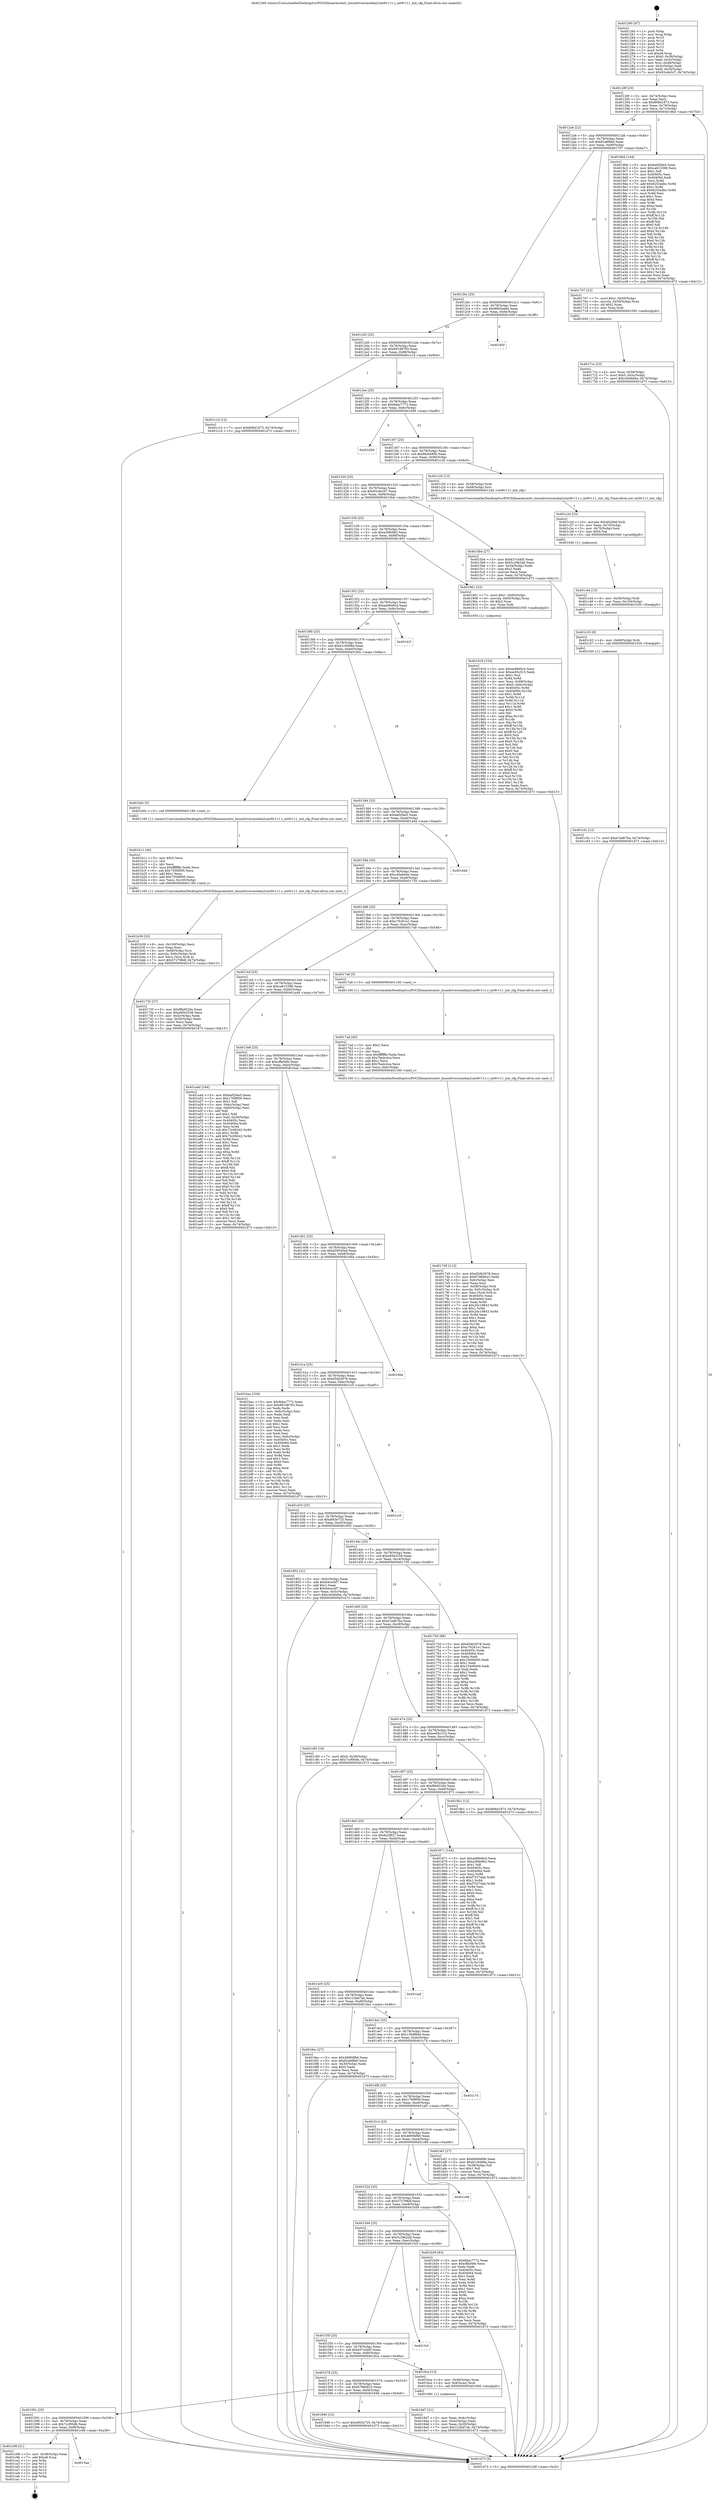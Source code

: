 digraph "0x401260" {
  label = "0x401260 (/mnt/c/Users/mathe/Desktop/tcc/POCII/binaries/extr_linuxdriversmediai2cmt9v111.c_mt9v111_init_cfg_Final-ollvm.out::main(0))"
  labelloc = "t"
  node[shape=record]

  Entry [label="",width=0.3,height=0.3,shape=circle,fillcolor=black,style=filled]
  "0x40128f" [label="{
     0x40128f [23]\l
     | [instrs]\l
     &nbsp;&nbsp;0x40128f \<+3\>: mov -0x74(%rbp),%eax\l
     &nbsp;&nbsp;0x401292 \<+2\>: mov %eax,%ecx\l
     &nbsp;&nbsp;0x401294 \<+6\>: sub $0x808d1873,%ecx\l
     &nbsp;&nbsp;0x40129a \<+3\>: mov %eax,-0x78(%rbp)\l
     &nbsp;&nbsp;0x40129d \<+3\>: mov %ecx,-0x7c(%rbp)\l
     &nbsp;&nbsp;0x4012a0 \<+6\>: je 00000000004019bd \<main+0x75d\>\l
  }"]
  "0x4019bd" [label="{
     0x4019bd [144]\l
     | [instrs]\l
     &nbsp;&nbsp;0x4019bd \<+5\>: mov $0xbef2f4e5,%eax\l
     &nbsp;&nbsp;0x4019c2 \<+5\>: mov $0xca615396,%ecx\l
     &nbsp;&nbsp;0x4019c7 \<+2\>: mov $0x1,%dl\l
     &nbsp;&nbsp;0x4019c9 \<+7\>: mov 0x40405c,%esi\l
     &nbsp;&nbsp;0x4019d0 \<+7\>: mov 0x404064,%edi\l
     &nbsp;&nbsp;0x4019d7 \<+3\>: mov %esi,%r8d\l
     &nbsp;&nbsp;0x4019da \<+7\>: add $0x6253adbc,%r8d\l
     &nbsp;&nbsp;0x4019e1 \<+4\>: sub $0x1,%r8d\l
     &nbsp;&nbsp;0x4019e5 \<+7\>: sub $0x6253adbc,%r8d\l
     &nbsp;&nbsp;0x4019ec \<+4\>: imul %r8d,%esi\l
     &nbsp;&nbsp;0x4019f0 \<+3\>: and $0x1,%esi\l
     &nbsp;&nbsp;0x4019f3 \<+3\>: cmp $0x0,%esi\l
     &nbsp;&nbsp;0x4019f6 \<+4\>: sete %r9b\l
     &nbsp;&nbsp;0x4019fa \<+3\>: cmp $0xa,%edi\l
     &nbsp;&nbsp;0x4019fd \<+4\>: setl %r10b\l
     &nbsp;&nbsp;0x401a01 \<+3\>: mov %r9b,%r11b\l
     &nbsp;&nbsp;0x401a04 \<+4\>: xor $0xff,%r11b\l
     &nbsp;&nbsp;0x401a08 \<+3\>: mov %r10b,%bl\l
     &nbsp;&nbsp;0x401a0b \<+3\>: xor $0xff,%bl\l
     &nbsp;&nbsp;0x401a0e \<+3\>: xor $0x0,%dl\l
     &nbsp;&nbsp;0x401a11 \<+3\>: mov %r11b,%r14b\l
     &nbsp;&nbsp;0x401a14 \<+4\>: and $0x0,%r14b\l
     &nbsp;&nbsp;0x401a18 \<+3\>: and %dl,%r9b\l
     &nbsp;&nbsp;0x401a1b \<+3\>: mov %bl,%r15b\l
     &nbsp;&nbsp;0x401a1e \<+4\>: and $0x0,%r15b\l
     &nbsp;&nbsp;0x401a22 \<+3\>: and %dl,%r10b\l
     &nbsp;&nbsp;0x401a25 \<+3\>: or %r9b,%r14b\l
     &nbsp;&nbsp;0x401a28 \<+3\>: or %r10b,%r15b\l
     &nbsp;&nbsp;0x401a2b \<+3\>: xor %r15b,%r14b\l
     &nbsp;&nbsp;0x401a2e \<+3\>: or %bl,%r11b\l
     &nbsp;&nbsp;0x401a31 \<+4\>: xor $0xff,%r11b\l
     &nbsp;&nbsp;0x401a35 \<+3\>: or $0x0,%dl\l
     &nbsp;&nbsp;0x401a38 \<+3\>: and %dl,%r11b\l
     &nbsp;&nbsp;0x401a3b \<+3\>: or %r11b,%r14b\l
     &nbsp;&nbsp;0x401a3e \<+4\>: test $0x1,%r14b\l
     &nbsp;&nbsp;0x401a42 \<+3\>: cmovne %ecx,%eax\l
     &nbsp;&nbsp;0x401a45 \<+3\>: mov %eax,-0x74(%rbp)\l
     &nbsp;&nbsp;0x401a48 \<+5\>: jmp 0000000000401d73 \<main+0xb13\>\l
  }"]
  "0x4012a6" [label="{
     0x4012a6 [22]\l
     | [instrs]\l
     &nbsp;&nbsp;0x4012a6 \<+5\>: jmp 00000000004012ab \<main+0x4b\>\l
     &nbsp;&nbsp;0x4012ab \<+3\>: mov -0x78(%rbp),%eax\l
     &nbsp;&nbsp;0x4012ae \<+5\>: sub $0x82a88fa0,%eax\l
     &nbsp;&nbsp;0x4012b3 \<+3\>: mov %eax,-0x80(%rbp)\l
     &nbsp;&nbsp;0x4012b6 \<+6\>: je 0000000000401707 \<main+0x4a7\>\l
  }"]
  Exit [label="",width=0.3,height=0.3,shape=circle,fillcolor=black,style=filled,peripheries=2]
  "0x401707" [label="{
     0x401707 [23]\l
     | [instrs]\l
     &nbsp;&nbsp;0x401707 \<+7\>: movl $0x1,-0x50(%rbp)\l
     &nbsp;&nbsp;0x40170e \<+4\>: movslq -0x50(%rbp),%rax\l
     &nbsp;&nbsp;0x401712 \<+4\>: shl $0x2,%rax\l
     &nbsp;&nbsp;0x401716 \<+3\>: mov %rax,%rdi\l
     &nbsp;&nbsp;0x401719 \<+5\>: call 0000000000401050 \<malloc@plt\>\l
     | [calls]\l
     &nbsp;&nbsp;0x401050 \{1\} (unknown)\l
  }"]
  "0x4012bc" [label="{
     0x4012bc [25]\l
     | [instrs]\l
     &nbsp;&nbsp;0x4012bc \<+5\>: jmp 00000000004012c1 \<main+0x61\>\l
     &nbsp;&nbsp;0x4012c1 \<+3\>: mov -0x78(%rbp),%eax\l
     &nbsp;&nbsp;0x4012c4 \<+5\>: sub $0x86b5ea8a,%eax\l
     &nbsp;&nbsp;0x4012c9 \<+6\>: mov %eax,-0x84(%rbp)\l
     &nbsp;&nbsp;0x4012cf \<+6\>: je 000000000040165f \<main+0x3ff\>\l
  }"]
  "0x4015aa" [label="{
     0x4015aa\l
  }", style=dashed]
  "0x40165f" [label="{
     0x40165f\l
  }", style=dashed]
  "0x4012d5" [label="{
     0x4012d5 [25]\l
     | [instrs]\l
     &nbsp;&nbsp;0x4012d5 \<+5\>: jmp 00000000004012da \<main+0x7a\>\l
     &nbsp;&nbsp;0x4012da \<+3\>: mov -0x78(%rbp),%eax\l
     &nbsp;&nbsp;0x4012dd \<+5\>: sub $0x891d8783,%eax\l
     &nbsp;&nbsp;0x4012e2 \<+6\>: mov %eax,-0x88(%rbp)\l
     &nbsp;&nbsp;0x4012e8 \<+6\>: je 0000000000401c14 \<main+0x9b4\>\l
  }"]
  "0x401c98" [label="{
     0x401c98 [21]\l
     | [instrs]\l
     &nbsp;&nbsp;0x401c98 \<+3\>: mov -0x38(%rbp),%eax\l
     &nbsp;&nbsp;0x401c9b \<+7\>: add $0xe8,%rsp\l
     &nbsp;&nbsp;0x401ca2 \<+1\>: pop %rbx\l
     &nbsp;&nbsp;0x401ca3 \<+2\>: pop %r12\l
     &nbsp;&nbsp;0x401ca5 \<+2\>: pop %r13\l
     &nbsp;&nbsp;0x401ca7 \<+2\>: pop %r14\l
     &nbsp;&nbsp;0x401ca9 \<+2\>: pop %r15\l
     &nbsp;&nbsp;0x401cab \<+1\>: pop %rbp\l
     &nbsp;&nbsp;0x401cac \<+1\>: ret\l
  }"]
  "0x401c14" [label="{
     0x401c14 [12]\l
     | [instrs]\l
     &nbsp;&nbsp;0x401c14 \<+7\>: movl $0x808d1873,-0x74(%rbp)\l
     &nbsp;&nbsp;0x401c1b \<+5\>: jmp 0000000000401d73 \<main+0xb13\>\l
  }"]
  "0x4012ee" [label="{
     0x4012ee [25]\l
     | [instrs]\l
     &nbsp;&nbsp;0x4012ee \<+5\>: jmp 00000000004012f3 \<main+0x93\>\l
     &nbsp;&nbsp;0x4012f3 \<+3\>: mov -0x78(%rbp),%eax\l
     &nbsp;&nbsp;0x4012f6 \<+5\>: sub $0x8dac7772,%eax\l
     &nbsp;&nbsp;0x4012fb \<+6\>: mov %eax,-0x8c(%rbp)\l
     &nbsp;&nbsp;0x401301 \<+6\>: je 0000000000401d59 \<main+0xaf9\>\l
  }"]
  "0x401c5c" [label="{
     0x401c5c [12]\l
     | [instrs]\l
     &nbsp;&nbsp;0x401c5c \<+7\>: movl $0xe7ad67ba,-0x74(%rbp)\l
     &nbsp;&nbsp;0x401c63 \<+5\>: jmp 0000000000401d73 \<main+0xb13\>\l
  }"]
  "0x401d59" [label="{
     0x401d59\l
  }", style=dashed]
  "0x401307" [label="{
     0x401307 [25]\l
     | [instrs]\l
     &nbsp;&nbsp;0x401307 \<+5\>: jmp 000000000040130c \<main+0xac\>\l
     &nbsp;&nbsp;0x40130c \<+3\>: mov -0x78(%rbp),%eax\l
     &nbsp;&nbsp;0x40130f \<+5\>: sub $0x8fa9489b,%eax\l
     &nbsp;&nbsp;0x401314 \<+6\>: mov %eax,-0x90(%rbp)\l
     &nbsp;&nbsp;0x40131a \<+6\>: je 0000000000401c20 \<main+0x9c0\>\l
  }"]
  "0x401c53" [label="{
     0x401c53 [9]\l
     | [instrs]\l
     &nbsp;&nbsp;0x401c53 \<+4\>: mov -0x68(%rbp),%rdi\l
     &nbsp;&nbsp;0x401c57 \<+5\>: call 0000000000401030 \<free@plt\>\l
     | [calls]\l
     &nbsp;&nbsp;0x401030 \{1\} (unknown)\l
  }"]
  "0x401c20" [label="{
     0x401c20 [13]\l
     | [instrs]\l
     &nbsp;&nbsp;0x401c20 \<+4\>: mov -0x58(%rbp),%rdi\l
     &nbsp;&nbsp;0x401c24 \<+4\>: mov -0x68(%rbp),%rsi\l
     &nbsp;&nbsp;0x401c28 \<+5\>: call 0000000000401240 \<mt9v111_init_cfg\>\l
     | [calls]\l
     &nbsp;&nbsp;0x401240 \{1\} (/mnt/c/Users/mathe/Desktop/tcc/POCII/binaries/extr_linuxdriversmediai2cmt9v111.c_mt9v111_init_cfg_Final-ollvm.out::mt9v111_init_cfg)\l
  }"]
  "0x401320" [label="{
     0x401320 [25]\l
     | [instrs]\l
     &nbsp;&nbsp;0x401320 \<+5\>: jmp 0000000000401325 \<main+0xc5\>\l
     &nbsp;&nbsp;0x401325 \<+3\>: mov -0x78(%rbp),%eax\l
     &nbsp;&nbsp;0x401328 \<+5\>: sub $0x93cde2d7,%eax\l
     &nbsp;&nbsp;0x40132d \<+6\>: mov %eax,-0x94(%rbp)\l
     &nbsp;&nbsp;0x401333 \<+6\>: je 00000000004015b4 \<main+0x354\>\l
  }"]
  "0x401c44" [label="{
     0x401c44 [15]\l
     | [instrs]\l
     &nbsp;&nbsp;0x401c44 \<+4\>: mov -0x58(%rbp),%rdi\l
     &nbsp;&nbsp;0x401c48 \<+6\>: mov %eax,-0x104(%rbp)\l
     &nbsp;&nbsp;0x401c4e \<+5\>: call 0000000000401030 \<free@plt\>\l
     | [calls]\l
     &nbsp;&nbsp;0x401030 \{1\} (unknown)\l
  }"]
  "0x4015b4" [label="{
     0x4015b4 [27]\l
     | [instrs]\l
     &nbsp;&nbsp;0x4015b4 \<+5\>: mov $0x637cd4f5,%eax\l
     &nbsp;&nbsp;0x4015b9 \<+5\>: mov $0x5c29b2dd,%ecx\l
     &nbsp;&nbsp;0x4015be \<+3\>: mov -0x34(%rbp),%edx\l
     &nbsp;&nbsp;0x4015c1 \<+3\>: cmp $0x2,%edx\l
     &nbsp;&nbsp;0x4015c4 \<+3\>: cmovne %ecx,%eax\l
     &nbsp;&nbsp;0x4015c7 \<+3\>: mov %eax,-0x74(%rbp)\l
     &nbsp;&nbsp;0x4015ca \<+5\>: jmp 0000000000401d73 \<main+0xb13\>\l
  }"]
  "0x401339" [label="{
     0x401339 [25]\l
     | [instrs]\l
     &nbsp;&nbsp;0x401339 \<+5\>: jmp 000000000040133e \<main+0xde\>\l
     &nbsp;&nbsp;0x40133e \<+3\>: mov -0x78(%rbp),%eax\l
     &nbsp;&nbsp;0x401341 \<+5\>: sub $0xa38fe982,%eax\l
     &nbsp;&nbsp;0x401346 \<+6\>: mov %eax,-0x98(%rbp)\l
     &nbsp;&nbsp;0x40134c \<+6\>: je 0000000000401901 \<main+0x6a1\>\l
  }"]
  "0x401d73" [label="{
     0x401d73 [5]\l
     | [instrs]\l
     &nbsp;&nbsp;0x401d73 \<+5\>: jmp 000000000040128f \<main+0x2f\>\l
  }"]
  "0x401260" [label="{
     0x401260 [47]\l
     | [instrs]\l
     &nbsp;&nbsp;0x401260 \<+1\>: push %rbp\l
     &nbsp;&nbsp;0x401261 \<+3\>: mov %rsp,%rbp\l
     &nbsp;&nbsp;0x401264 \<+2\>: push %r15\l
     &nbsp;&nbsp;0x401266 \<+2\>: push %r14\l
     &nbsp;&nbsp;0x401268 \<+2\>: push %r13\l
     &nbsp;&nbsp;0x40126a \<+2\>: push %r12\l
     &nbsp;&nbsp;0x40126c \<+1\>: push %rbx\l
     &nbsp;&nbsp;0x40126d \<+7\>: sub $0xe8,%rsp\l
     &nbsp;&nbsp;0x401274 \<+7\>: movl $0x0,-0x38(%rbp)\l
     &nbsp;&nbsp;0x40127b \<+3\>: mov %edi,-0x3c(%rbp)\l
     &nbsp;&nbsp;0x40127e \<+4\>: mov %rsi,-0x48(%rbp)\l
     &nbsp;&nbsp;0x401282 \<+3\>: mov -0x3c(%rbp),%edi\l
     &nbsp;&nbsp;0x401285 \<+3\>: mov %edi,-0x34(%rbp)\l
     &nbsp;&nbsp;0x401288 \<+7\>: movl $0x93cde2d7,-0x74(%rbp)\l
  }"]
  "0x401c2d" [label="{
     0x401c2d [23]\l
     | [instrs]\l
     &nbsp;&nbsp;0x401c2d \<+10\>: movabs $0x4020b6,%rdi\l
     &nbsp;&nbsp;0x401c37 \<+3\>: mov %eax,-0x70(%rbp)\l
     &nbsp;&nbsp;0x401c3a \<+3\>: mov -0x70(%rbp),%esi\l
     &nbsp;&nbsp;0x401c3d \<+2\>: mov $0x0,%al\l
     &nbsp;&nbsp;0x401c3f \<+5\>: call 0000000000401040 \<printf@plt\>\l
     | [calls]\l
     &nbsp;&nbsp;0x401040 \{1\} (unknown)\l
  }"]
  "0x401901" [label="{
     0x401901 [23]\l
     | [instrs]\l
     &nbsp;&nbsp;0x401901 \<+7\>: movl $0x1,-0x60(%rbp)\l
     &nbsp;&nbsp;0x401908 \<+4\>: movslq -0x60(%rbp),%rax\l
     &nbsp;&nbsp;0x40190c \<+4\>: shl $0x2,%rax\l
     &nbsp;&nbsp;0x401910 \<+3\>: mov %rax,%rdi\l
     &nbsp;&nbsp;0x401913 \<+5\>: call 0000000000401050 \<malloc@plt\>\l
     | [calls]\l
     &nbsp;&nbsp;0x401050 \{1\} (unknown)\l
  }"]
  "0x401352" [label="{
     0x401352 [25]\l
     | [instrs]\l
     &nbsp;&nbsp;0x401352 \<+5\>: jmp 0000000000401357 \<main+0xf7\>\l
     &nbsp;&nbsp;0x401357 \<+3\>: mov -0x78(%rbp),%eax\l
     &nbsp;&nbsp;0x40135a \<+5\>: sub $0xae9848c4,%eax\l
     &nbsp;&nbsp;0x40135f \<+6\>: mov %eax,-0x9c(%rbp)\l
     &nbsp;&nbsp;0x401365 \<+6\>: je 0000000000401d1f \<main+0xabf\>\l
  }"]
  "0x401b39" [label="{
     0x401b39 [32]\l
     | [instrs]\l
     &nbsp;&nbsp;0x401b39 \<+6\>: mov -0x100(%rbp),%ecx\l
     &nbsp;&nbsp;0x401b3f \<+3\>: imul %eax,%ecx\l
     &nbsp;&nbsp;0x401b42 \<+4\>: mov -0x68(%rbp),%rsi\l
     &nbsp;&nbsp;0x401b46 \<+4\>: movslq -0x6c(%rbp),%rdi\l
     &nbsp;&nbsp;0x401b4a \<+3\>: mov %ecx,(%rsi,%rdi,4)\l
     &nbsp;&nbsp;0x401b4d \<+7\>: movl $0x572798df,-0x74(%rbp)\l
     &nbsp;&nbsp;0x401b54 \<+5\>: jmp 0000000000401d73 \<main+0xb13\>\l
  }"]
  "0x401d1f" [label="{
     0x401d1f\l
  }", style=dashed]
  "0x40136b" [label="{
     0x40136b [25]\l
     | [instrs]\l
     &nbsp;&nbsp;0x40136b \<+5\>: jmp 0000000000401370 \<main+0x110\>\l
     &nbsp;&nbsp;0x401370 \<+3\>: mov -0x78(%rbp),%eax\l
     &nbsp;&nbsp;0x401373 \<+5\>: sub $0xb1c9498a,%eax\l
     &nbsp;&nbsp;0x401378 \<+6\>: mov %eax,-0xa0(%rbp)\l
     &nbsp;&nbsp;0x40137e \<+6\>: je 0000000000401b0c \<main+0x8ac\>\l
  }"]
  "0x401b11" [label="{
     0x401b11 [40]\l
     | [instrs]\l
     &nbsp;&nbsp;0x401b11 \<+5\>: mov $0x2,%ecx\l
     &nbsp;&nbsp;0x401b16 \<+1\>: cltd\l
     &nbsp;&nbsp;0x401b17 \<+2\>: idiv %ecx\l
     &nbsp;&nbsp;0x401b19 \<+6\>: imul $0xfffffffe,%edx,%ecx\l
     &nbsp;&nbsp;0x401b1f \<+6\>: sub $0x7350f095,%ecx\l
     &nbsp;&nbsp;0x401b25 \<+3\>: add $0x1,%ecx\l
     &nbsp;&nbsp;0x401b28 \<+6\>: add $0x7350f095,%ecx\l
     &nbsp;&nbsp;0x401b2e \<+6\>: mov %ecx,-0x100(%rbp)\l
     &nbsp;&nbsp;0x401b34 \<+5\>: call 0000000000401160 \<next_i\>\l
     | [calls]\l
     &nbsp;&nbsp;0x401160 \{1\} (/mnt/c/Users/mathe/Desktop/tcc/POCII/binaries/extr_linuxdriversmediai2cmt9v111.c_mt9v111_init_cfg_Final-ollvm.out::next_i)\l
  }"]
  "0x401b0c" [label="{
     0x401b0c [5]\l
     | [instrs]\l
     &nbsp;&nbsp;0x401b0c \<+5\>: call 0000000000401160 \<next_i\>\l
     | [calls]\l
     &nbsp;&nbsp;0x401160 \{1\} (/mnt/c/Users/mathe/Desktop/tcc/POCII/binaries/extr_linuxdriversmediai2cmt9v111.c_mt9v111_init_cfg_Final-ollvm.out::next_i)\l
  }"]
  "0x401384" [label="{
     0x401384 [25]\l
     | [instrs]\l
     &nbsp;&nbsp;0x401384 \<+5\>: jmp 0000000000401389 \<main+0x129\>\l
     &nbsp;&nbsp;0x401389 \<+3\>: mov -0x78(%rbp),%eax\l
     &nbsp;&nbsp;0x40138c \<+5\>: sub $0xbef2f4e5,%eax\l
     &nbsp;&nbsp;0x401391 \<+6\>: mov %eax,-0xa4(%rbp)\l
     &nbsp;&nbsp;0x401397 \<+6\>: je 0000000000401d4d \<main+0xaed\>\l
  }"]
  "0x401918" [label="{
     0x401918 [153]\l
     | [instrs]\l
     &nbsp;&nbsp;0x401918 \<+5\>: mov $0xae9848c4,%ecx\l
     &nbsp;&nbsp;0x40191d \<+5\>: mov $0xee05c315,%edx\l
     &nbsp;&nbsp;0x401922 \<+3\>: mov $0x1,%sil\l
     &nbsp;&nbsp;0x401925 \<+3\>: xor %r8d,%r8d\l
     &nbsp;&nbsp;0x401928 \<+4\>: mov %rax,-0x68(%rbp)\l
     &nbsp;&nbsp;0x40192c \<+7\>: movl $0x0,-0x6c(%rbp)\l
     &nbsp;&nbsp;0x401933 \<+8\>: mov 0x40405c,%r9d\l
     &nbsp;&nbsp;0x40193b \<+8\>: mov 0x404064,%r10d\l
     &nbsp;&nbsp;0x401943 \<+4\>: sub $0x1,%r8d\l
     &nbsp;&nbsp;0x401947 \<+3\>: mov %r9d,%r11d\l
     &nbsp;&nbsp;0x40194a \<+3\>: add %r8d,%r11d\l
     &nbsp;&nbsp;0x40194d \<+4\>: imul %r11d,%r9d\l
     &nbsp;&nbsp;0x401951 \<+4\>: and $0x1,%r9d\l
     &nbsp;&nbsp;0x401955 \<+4\>: cmp $0x0,%r9d\l
     &nbsp;&nbsp;0x401959 \<+3\>: sete %bl\l
     &nbsp;&nbsp;0x40195c \<+4\>: cmp $0xa,%r10d\l
     &nbsp;&nbsp;0x401960 \<+4\>: setl %r14b\l
     &nbsp;&nbsp;0x401964 \<+3\>: mov %bl,%r15b\l
     &nbsp;&nbsp;0x401967 \<+4\>: xor $0xff,%r15b\l
     &nbsp;&nbsp;0x40196b \<+3\>: mov %r14b,%r12b\l
     &nbsp;&nbsp;0x40196e \<+4\>: xor $0xff,%r12b\l
     &nbsp;&nbsp;0x401972 \<+4\>: xor $0x0,%sil\l
     &nbsp;&nbsp;0x401976 \<+3\>: mov %r15b,%r13b\l
     &nbsp;&nbsp;0x401979 \<+4\>: and $0x0,%r13b\l
     &nbsp;&nbsp;0x40197d \<+3\>: and %sil,%bl\l
     &nbsp;&nbsp;0x401980 \<+3\>: mov %r12b,%al\l
     &nbsp;&nbsp;0x401983 \<+2\>: and $0x0,%al\l
     &nbsp;&nbsp;0x401985 \<+3\>: and %sil,%r14b\l
     &nbsp;&nbsp;0x401988 \<+3\>: or %bl,%r13b\l
     &nbsp;&nbsp;0x40198b \<+3\>: or %r14b,%al\l
     &nbsp;&nbsp;0x40198e \<+3\>: xor %al,%r13b\l
     &nbsp;&nbsp;0x401991 \<+3\>: or %r12b,%r15b\l
     &nbsp;&nbsp;0x401994 \<+4\>: xor $0xff,%r15b\l
     &nbsp;&nbsp;0x401998 \<+4\>: or $0x0,%sil\l
     &nbsp;&nbsp;0x40199c \<+3\>: and %sil,%r15b\l
     &nbsp;&nbsp;0x40199f \<+3\>: or %r15b,%r13b\l
     &nbsp;&nbsp;0x4019a2 \<+4\>: test $0x1,%r13b\l
     &nbsp;&nbsp;0x4019a6 \<+3\>: cmovne %edx,%ecx\l
     &nbsp;&nbsp;0x4019a9 \<+3\>: mov %ecx,-0x74(%rbp)\l
     &nbsp;&nbsp;0x4019ac \<+5\>: jmp 0000000000401d73 \<main+0xb13\>\l
  }"]
  "0x401d4d" [label="{
     0x401d4d\l
  }", style=dashed]
  "0x40139d" [label="{
     0x40139d [25]\l
     | [instrs]\l
     &nbsp;&nbsp;0x40139d \<+5\>: jmp 00000000004013a2 \<main+0x142\>\l
     &nbsp;&nbsp;0x4013a2 \<+3\>: mov -0x78(%rbp),%eax\l
     &nbsp;&nbsp;0x4013a5 \<+5\>: sub $0xc40e6d4e,%eax\l
     &nbsp;&nbsp;0x4013aa \<+6\>: mov %eax,-0xa8(%rbp)\l
     &nbsp;&nbsp;0x4013b0 \<+6\>: je 0000000000401735 \<main+0x4d5\>\l
  }"]
  "0x401591" [label="{
     0x401591 [25]\l
     | [instrs]\l
     &nbsp;&nbsp;0x401591 \<+5\>: jmp 0000000000401596 \<main+0x336\>\l
     &nbsp;&nbsp;0x401596 \<+3\>: mov -0x78(%rbp),%eax\l
     &nbsp;&nbsp;0x401599 \<+5\>: sub $0x7ccf00db,%eax\l
     &nbsp;&nbsp;0x40159e \<+6\>: mov %eax,-0xf8(%rbp)\l
     &nbsp;&nbsp;0x4015a4 \<+6\>: je 0000000000401c98 \<main+0xa38\>\l
  }"]
  "0x401735" [label="{
     0x401735 [27]\l
     | [instrs]\l
     &nbsp;&nbsp;0x401735 \<+5\>: mov $0xf8b6520e,%eax\l
     &nbsp;&nbsp;0x40173a \<+5\>: mov $0xe65e3256,%ecx\l
     &nbsp;&nbsp;0x40173f \<+3\>: mov -0x5c(%rbp),%edx\l
     &nbsp;&nbsp;0x401742 \<+3\>: cmp -0x50(%rbp),%edx\l
     &nbsp;&nbsp;0x401745 \<+3\>: cmovl %ecx,%eax\l
     &nbsp;&nbsp;0x401748 \<+3\>: mov %eax,-0x74(%rbp)\l
     &nbsp;&nbsp;0x40174b \<+5\>: jmp 0000000000401d73 \<main+0xb13\>\l
  }"]
  "0x4013b6" [label="{
     0x4013b6 [25]\l
     | [instrs]\l
     &nbsp;&nbsp;0x4013b6 \<+5\>: jmp 00000000004013bb \<main+0x15b\>\l
     &nbsp;&nbsp;0x4013bb \<+3\>: mov -0x78(%rbp),%eax\l
     &nbsp;&nbsp;0x4013be \<+5\>: sub $0xc76261e1,%eax\l
     &nbsp;&nbsp;0x4013c3 \<+6\>: mov %eax,-0xac(%rbp)\l
     &nbsp;&nbsp;0x4013c9 \<+6\>: je 00000000004017a8 \<main+0x548\>\l
  }"]
  "0x401846" [label="{
     0x401846 [12]\l
     | [instrs]\l
     &nbsp;&nbsp;0x401846 \<+7\>: movl $0xdf43e725,-0x74(%rbp)\l
     &nbsp;&nbsp;0x40184d \<+5\>: jmp 0000000000401d73 \<main+0xb13\>\l
  }"]
  "0x4017a8" [label="{
     0x4017a8 [5]\l
     | [instrs]\l
     &nbsp;&nbsp;0x4017a8 \<+5\>: call 0000000000401160 \<next_i\>\l
     | [calls]\l
     &nbsp;&nbsp;0x401160 \{1\} (/mnt/c/Users/mathe/Desktop/tcc/POCII/binaries/extr_linuxdriversmediai2cmt9v111.c_mt9v111_init_cfg_Final-ollvm.out::next_i)\l
  }"]
  "0x4013cf" [label="{
     0x4013cf [25]\l
     | [instrs]\l
     &nbsp;&nbsp;0x4013cf \<+5\>: jmp 00000000004013d4 \<main+0x174\>\l
     &nbsp;&nbsp;0x4013d4 \<+3\>: mov -0x78(%rbp),%eax\l
     &nbsp;&nbsp;0x4013d7 \<+5\>: sub $0xca615396,%eax\l
     &nbsp;&nbsp;0x4013dc \<+6\>: mov %eax,-0xb0(%rbp)\l
     &nbsp;&nbsp;0x4013e2 \<+6\>: je 0000000000401a4d \<main+0x7ed\>\l
  }"]
  "0x4017d5" [label="{
     0x4017d5 [113]\l
     | [instrs]\l
     &nbsp;&nbsp;0x4017d5 \<+5\>: mov $0xd54b3078,%ecx\l
     &nbsp;&nbsp;0x4017da \<+5\>: mov $0x6796b623,%edx\l
     &nbsp;&nbsp;0x4017df \<+6\>: mov -0xfc(%rbp),%esi\l
     &nbsp;&nbsp;0x4017e5 \<+3\>: imul %eax,%esi\l
     &nbsp;&nbsp;0x4017e8 \<+4\>: mov -0x58(%rbp),%rdi\l
     &nbsp;&nbsp;0x4017ec \<+4\>: movslq -0x5c(%rbp),%r8\l
     &nbsp;&nbsp;0x4017f0 \<+4\>: mov %esi,(%rdi,%r8,4)\l
     &nbsp;&nbsp;0x4017f4 \<+7\>: mov 0x40405c,%eax\l
     &nbsp;&nbsp;0x4017fb \<+7\>: mov 0x404064,%esi\l
     &nbsp;&nbsp;0x401802 \<+3\>: mov %eax,%r9d\l
     &nbsp;&nbsp;0x401805 \<+7\>: sub $0x20c19843,%r9d\l
     &nbsp;&nbsp;0x40180c \<+4\>: sub $0x1,%r9d\l
     &nbsp;&nbsp;0x401810 \<+7\>: add $0x20c19843,%r9d\l
     &nbsp;&nbsp;0x401817 \<+4\>: imul %r9d,%eax\l
     &nbsp;&nbsp;0x40181b \<+3\>: and $0x1,%eax\l
     &nbsp;&nbsp;0x40181e \<+3\>: cmp $0x0,%eax\l
     &nbsp;&nbsp;0x401821 \<+4\>: sete %r10b\l
     &nbsp;&nbsp;0x401825 \<+3\>: cmp $0xa,%esi\l
     &nbsp;&nbsp;0x401828 \<+4\>: setl %r11b\l
     &nbsp;&nbsp;0x40182c \<+3\>: mov %r10b,%bl\l
     &nbsp;&nbsp;0x40182f \<+3\>: and %r11b,%bl\l
     &nbsp;&nbsp;0x401832 \<+3\>: xor %r11b,%r10b\l
     &nbsp;&nbsp;0x401835 \<+3\>: or %r10b,%bl\l
     &nbsp;&nbsp;0x401838 \<+3\>: test $0x1,%bl\l
     &nbsp;&nbsp;0x40183b \<+3\>: cmovne %edx,%ecx\l
     &nbsp;&nbsp;0x40183e \<+3\>: mov %ecx,-0x74(%rbp)\l
     &nbsp;&nbsp;0x401841 \<+5\>: jmp 0000000000401d73 \<main+0xb13\>\l
  }"]
  "0x401a4d" [label="{
     0x401a4d [164]\l
     | [instrs]\l
     &nbsp;&nbsp;0x401a4d \<+5\>: mov $0xbef2f4e5,%eax\l
     &nbsp;&nbsp;0x401a52 \<+5\>: mov $0x176f9f56,%ecx\l
     &nbsp;&nbsp;0x401a57 \<+2\>: mov $0x1,%dl\l
     &nbsp;&nbsp;0x401a59 \<+3\>: mov -0x6c(%rbp),%esi\l
     &nbsp;&nbsp;0x401a5c \<+3\>: cmp -0x60(%rbp),%esi\l
     &nbsp;&nbsp;0x401a5f \<+4\>: setl %dil\l
     &nbsp;&nbsp;0x401a63 \<+4\>: and $0x1,%dil\l
     &nbsp;&nbsp;0x401a67 \<+4\>: mov %dil,-0x29(%rbp)\l
     &nbsp;&nbsp;0x401a6b \<+7\>: mov 0x40405c,%esi\l
     &nbsp;&nbsp;0x401a72 \<+8\>: mov 0x404064,%r8d\l
     &nbsp;&nbsp;0x401a7a \<+3\>: mov %esi,%r9d\l
     &nbsp;&nbsp;0x401a7d \<+7\>: sub $0x73c09242,%r9d\l
     &nbsp;&nbsp;0x401a84 \<+4\>: sub $0x1,%r9d\l
     &nbsp;&nbsp;0x401a88 \<+7\>: add $0x73c09242,%r9d\l
     &nbsp;&nbsp;0x401a8f \<+4\>: imul %r9d,%esi\l
     &nbsp;&nbsp;0x401a93 \<+3\>: and $0x1,%esi\l
     &nbsp;&nbsp;0x401a96 \<+3\>: cmp $0x0,%esi\l
     &nbsp;&nbsp;0x401a99 \<+4\>: sete %dil\l
     &nbsp;&nbsp;0x401a9d \<+4\>: cmp $0xa,%r8d\l
     &nbsp;&nbsp;0x401aa1 \<+4\>: setl %r10b\l
     &nbsp;&nbsp;0x401aa5 \<+3\>: mov %dil,%r11b\l
     &nbsp;&nbsp;0x401aa8 \<+4\>: xor $0xff,%r11b\l
     &nbsp;&nbsp;0x401aac \<+3\>: mov %r10b,%bl\l
     &nbsp;&nbsp;0x401aaf \<+3\>: xor $0xff,%bl\l
     &nbsp;&nbsp;0x401ab2 \<+3\>: xor $0x0,%dl\l
     &nbsp;&nbsp;0x401ab5 \<+3\>: mov %r11b,%r14b\l
     &nbsp;&nbsp;0x401ab8 \<+4\>: and $0x0,%r14b\l
     &nbsp;&nbsp;0x401abc \<+3\>: and %dl,%dil\l
     &nbsp;&nbsp;0x401abf \<+3\>: mov %bl,%r15b\l
     &nbsp;&nbsp;0x401ac2 \<+4\>: and $0x0,%r15b\l
     &nbsp;&nbsp;0x401ac6 \<+3\>: and %dl,%r10b\l
     &nbsp;&nbsp;0x401ac9 \<+3\>: or %dil,%r14b\l
     &nbsp;&nbsp;0x401acc \<+3\>: or %r10b,%r15b\l
     &nbsp;&nbsp;0x401acf \<+3\>: xor %r15b,%r14b\l
     &nbsp;&nbsp;0x401ad2 \<+3\>: or %bl,%r11b\l
     &nbsp;&nbsp;0x401ad5 \<+4\>: xor $0xff,%r11b\l
     &nbsp;&nbsp;0x401ad9 \<+3\>: or $0x0,%dl\l
     &nbsp;&nbsp;0x401adc \<+3\>: and %dl,%r11b\l
     &nbsp;&nbsp;0x401adf \<+3\>: or %r11b,%r14b\l
     &nbsp;&nbsp;0x401ae2 \<+4\>: test $0x1,%r14b\l
     &nbsp;&nbsp;0x401ae6 \<+3\>: cmovne %ecx,%eax\l
     &nbsp;&nbsp;0x401ae9 \<+3\>: mov %eax,-0x74(%rbp)\l
     &nbsp;&nbsp;0x401aec \<+5\>: jmp 0000000000401d73 \<main+0xb13\>\l
  }"]
  "0x4013e8" [label="{
     0x4013e8 [25]\l
     | [instrs]\l
     &nbsp;&nbsp;0x4013e8 \<+5\>: jmp 00000000004013ed \<main+0x18d\>\l
     &nbsp;&nbsp;0x4013ed \<+3\>: mov -0x78(%rbp),%eax\l
     &nbsp;&nbsp;0x4013f0 \<+5\>: sub $0xcffa56fe,%eax\l
     &nbsp;&nbsp;0x4013f5 \<+6\>: mov %eax,-0xb4(%rbp)\l
     &nbsp;&nbsp;0x4013fb \<+6\>: je 0000000000401bac \<main+0x94c\>\l
  }"]
  "0x4017ad" [label="{
     0x4017ad [40]\l
     | [instrs]\l
     &nbsp;&nbsp;0x4017ad \<+5\>: mov $0x2,%ecx\l
     &nbsp;&nbsp;0x4017b2 \<+1\>: cltd\l
     &nbsp;&nbsp;0x4017b3 \<+2\>: idiv %ecx\l
     &nbsp;&nbsp;0x4017b5 \<+6\>: imul $0xfffffffe,%edx,%ecx\l
     &nbsp;&nbsp;0x4017bb \<+6\>: sub $0x7ba4c4ca,%ecx\l
     &nbsp;&nbsp;0x4017c1 \<+3\>: add $0x1,%ecx\l
     &nbsp;&nbsp;0x4017c4 \<+6\>: add $0x7ba4c4ca,%ecx\l
     &nbsp;&nbsp;0x4017ca \<+6\>: mov %ecx,-0xfc(%rbp)\l
     &nbsp;&nbsp;0x4017d0 \<+5\>: call 0000000000401160 \<next_i\>\l
     | [calls]\l
     &nbsp;&nbsp;0x401160 \{1\} (/mnt/c/Users/mathe/Desktop/tcc/POCII/binaries/extr_linuxdriversmediai2cmt9v111.c_mt9v111_init_cfg_Final-ollvm.out::next_i)\l
  }"]
  "0x401bac" [label="{
     0x401bac [104]\l
     | [instrs]\l
     &nbsp;&nbsp;0x401bac \<+5\>: mov $0x8dac7772,%eax\l
     &nbsp;&nbsp;0x401bb1 \<+5\>: mov $0x891d8783,%ecx\l
     &nbsp;&nbsp;0x401bb6 \<+2\>: xor %edx,%edx\l
     &nbsp;&nbsp;0x401bb8 \<+3\>: mov -0x6c(%rbp),%esi\l
     &nbsp;&nbsp;0x401bbb \<+2\>: mov %edx,%edi\l
     &nbsp;&nbsp;0x401bbd \<+2\>: sub %esi,%edi\l
     &nbsp;&nbsp;0x401bbf \<+2\>: mov %edx,%esi\l
     &nbsp;&nbsp;0x401bc1 \<+3\>: sub $0x1,%esi\l
     &nbsp;&nbsp;0x401bc4 \<+2\>: add %esi,%edi\l
     &nbsp;&nbsp;0x401bc6 \<+2\>: mov %edx,%esi\l
     &nbsp;&nbsp;0x401bc8 \<+2\>: sub %edi,%esi\l
     &nbsp;&nbsp;0x401bca \<+3\>: mov %esi,-0x6c(%rbp)\l
     &nbsp;&nbsp;0x401bcd \<+7\>: mov 0x40405c,%esi\l
     &nbsp;&nbsp;0x401bd4 \<+7\>: mov 0x404064,%edi\l
     &nbsp;&nbsp;0x401bdb \<+3\>: sub $0x1,%edx\l
     &nbsp;&nbsp;0x401bde \<+3\>: mov %esi,%r8d\l
     &nbsp;&nbsp;0x401be1 \<+3\>: add %edx,%r8d\l
     &nbsp;&nbsp;0x401be4 \<+4\>: imul %r8d,%esi\l
     &nbsp;&nbsp;0x401be8 \<+3\>: and $0x1,%esi\l
     &nbsp;&nbsp;0x401beb \<+3\>: cmp $0x0,%esi\l
     &nbsp;&nbsp;0x401bee \<+4\>: sete %r9b\l
     &nbsp;&nbsp;0x401bf2 \<+3\>: cmp $0xa,%edi\l
     &nbsp;&nbsp;0x401bf5 \<+4\>: setl %r10b\l
     &nbsp;&nbsp;0x401bf9 \<+3\>: mov %r9b,%r11b\l
     &nbsp;&nbsp;0x401bfc \<+3\>: and %r10b,%r11b\l
     &nbsp;&nbsp;0x401bff \<+3\>: xor %r10b,%r9b\l
     &nbsp;&nbsp;0x401c02 \<+3\>: or %r9b,%r11b\l
     &nbsp;&nbsp;0x401c05 \<+4\>: test $0x1,%r11b\l
     &nbsp;&nbsp;0x401c09 \<+3\>: cmovne %ecx,%eax\l
     &nbsp;&nbsp;0x401c0c \<+3\>: mov %eax,-0x74(%rbp)\l
     &nbsp;&nbsp;0x401c0f \<+5\>: jmp 0000000000401d73 \<main+0xb13\>\l
  }"]
  "0x401401" [label="{
     0x401401 [25]\l
     | [instrs]\l
     &nbsp;&nbsp;0x401401 \<+5\>: jmp 0000000000401406 \<main+0x1a6\>\l
     &nbsp;&nbsp;0x401406 \<+3\>: mov -0x78(%rbp),%eax\l
     &nbsp;&nbsp;0x401409 \<+5\>: sub $0xd28545ad,%eax\l
     &nbsp;&nbsp;0x40140e \<+6\>: mov %eax,-0xb8(%rbp)\l
     &nbsp;&nbsp;0x401414 \<+6\>: je 00000000004016be \<main+0x45e\>\l
  }"]
  "0x40171e" [label="{
     0x40171e [23]\l
     | [instrs]\l
     &nbsp;&nbsp;0x40171e \<+4\>: mov %rax,-0x58(%rbp)\l
     &nbsp;&nbsp;0x401722 \<+7\>: movl $0x0,-0x5c(%rbp)\l
     &nbsp;&nbsp;0x401729 \<+7\>: movl $0xc40e6d4e,-0x74(%rbp)\l
     &nbsp;&nbsp;0x401730 \<+5\>: jmp 0000000000401d73 \<main+0xb13\>\l
  }"]
  "0x4016be" [label="{
     0x4016be\l
  }", style=dashed]
  "0x40141a" [label="{
     0x40141a [25]\l
     | [instrs]\l
     &nbsp;&nbsp;0x40141a \<+5\>: jmp 000000000040141f \<main+0x1bf\>\l
     &nbsp;&nbsp;0x40141f \<+3\>: mov -0x78(%rbp),%eax\l
     &nbsp;&nbsp;0x401422 \<+5\>: sub $0xd54b3078,%eax\l
     &nbsp;&nbsp;0x401427 \<+6\>: mov %eax,-0xbc(%rbp)\l
     &nbsp;&nbsp;0x40142d \<+6\>: je 0000000000401cc5 \<main+0xa65\>\l
  }"]
  "0x4016d7" [label="{
     0x4016d7 [21]\l
     | [instrs]\l
     &nbsp;&nbsp;0x4016d7 \<+3\>: mov %eax,-0x4c(%rbp)\l
     &nbsp;&nbsp;0x4016da \<+3\>: mov -0x4c(%rbp),%eax\l
     &nbsp;&nbsp;0x4016dd \<+3\>: mov %eax,-0x30(%rbp)\l
     &nbsp;&nbsp;0x4016e0 \<+7\>: movl $0x123bd7ab,-0x74(%rbp)\l
     &nbsp;&nbsp;0x4016e7 \<+5\>: jmp 0000000000401d73 \<main+0xb13\>\l
  }"]
  "0x401cc5" [label="{
     0x401cc5\l
  }", style=dashed]
  "0x401433" [label="{
     0x401433 [25]\l
     | [instrs]\l
     &nbsp;&nbsp;0x401433 \<+5\>: jmp 0000000000401438 \<main+0x1d8\>\l
     &nbsp;&nbsp;0x401438 \<+3\>: mov -0x78(%rbp),%eax\l
     &nbsp;&nbsp;0x40143b \<+5\>: sub $0xdf43e725,%eax\l
     &nbsp;&nbsp;0x401440 \<+6\>: mov %eax,-0xc0(%rbp)\l
     &nbsp;&nbsp;0x401446 \<+6\>: je 0000000000401852 \<main+0x5f2\>\l
  }"]
  "0x401578" [label="{
     0x401578 [25]\l
     | [instrs]\l
     &nbsp;&nbsp;0x401578 \<+5\>: jmp 000000000040157d \<main+0x31d\>\l
     &nbsp;&nbsp;0x40157d \<+3\>: mov -0x78(%rbp),%eax\l
     &nbsp;&nbsp;0x401580 \<+5\>: sub $0x6796b623,%eax\l
     &nbsp;&nbsp;0x401585 \<+6\>: mov %eax,-0xf4(%rbp)\l
     &nbsp;&nbsp;0x40158b \<+6\>: je 0000000000401846 \<main+0x5e6\>\l
  }"]
  "0x401852" [label="{
     0x401852 [31]\l
     | [instrs]\l
     &nbsp;&nbsp;0x401852 \<+3\>: mov -0x5c(%rbp),%eax\l
     &nbsp;&nbsp;0x401855 \<+5\>: add $0x6dcecbf7,%eax\l
     &nbsp;&nbsp;0x40185a \<+3\>: add $0x1,%eax\l
     &nbsp;&nbsp;0x40185d \<+5\>: sub $0x6dcecbf7,%eax\l
     &nbsp;&nbsp;0x401862 \<+3\>: mov %eax,-0x5c(%rbp)\l
     &nbsp;&nbsp;0x401865 \<+7\>: movl $0xc40e6d4e,-0x74(%rbp)\l
     &nbsp;&nbsp;0x40186c \<+5\>: jmp 0000000000401d73 \<main+0xb13\>\l
  }"]
  "0x40144c" [label="{
     0x40144c [25]\l
     | [instrs]\l
     &nbsp;&nbsp;0x40144c \<+5\>: jmp 0000000000401451 \<main+0x1f1\>\l
     &nbsp;&nbsp;0x401451 \<+3\>: mov -0x78(%rbp),%eax\l
     &nbsp;&nbsp;0x401454 \<+5\>: sub $0xe65e3256,%eax\l
     &nbsp;&nbsp;0x401459 \<+6\>: mov %eax,-0xc4(%rbp)\l
     &nbsp;&nbsp;0x40145f \<+6\>: je 0000000000401750 \<main+0x4f0\>\l
  }"]
  "0x4016ca" [label="{
     0x4016ca [13]\l
     | [instrs]\l
     &nbsp;&nbsp;0x4016ca \<+4\>: mov -0x48(%rbp),%rax\l
     &nbsp;&nbsp;0x4016ce \<+4\>: mov 0x8(%rax),%rdi\l
     &nbsp;&nbsp;0x4016d2 \<+5\>: call 0000000000401060 \<atoi@plt\>\l
     | [calls]\l
     &nbsp;&nbsp;0x401060 \{1\} (unknown)\l
  }"]
  "0x401750" [label="{
     0x401750 [88]\l
     | [instrs]\l
     &nbsp;&nbsp;0x401750 \<+5\>: mov $0xd54b3078,%eax\l
     &nbsp;&nbsp;0x401755 \<+5\>: mov $0xc76261e1,%ecx\l
     &nbsp;&nbsp;0x40175a \<+7\>: mov 0x40405c,%edx\l
     &nbsp;&nbsp;0x401761 \<+7\>: mov 0x404064,%esi\l
     &nbsp;&nbsp;0x401768 \<+2\>: mov %edx,%edi\l
     &nbsp;&nbsp;0x40176a \<+6\>: sub $0x15409400,%edi\l
     &nbsp;&nbsp;0x401770 \<+3\>: sub $0x1,%edi\l
     &nbsp;&nbsp;0x401773 \<+6\>: add $0x15409400,%edi\l
     &nbsp;&nbsp;0x401779 \<+3\>: imul %edi,%edx\l
     &nbsp;&nbsp;0x40177c \<+3\>: and $0x1,%edx\l
     &nbsp;&nbsp;0x40177f \<+3\>: cmp $0x0,%edx\l
     &nbsp;&nbsp;0x401782 \<+4\>: sete %r8b\l
     &nbsp;&nbsp;0x401786 \<+3\>: cmp $0xa,%esi\l
     &nbsp;&nbsp;0x401789 \<+4\>: setl %r9b\l
     &nbsp;&nbsp;0x40178d \<+3\>: mov %r8b,%r10b\l
     &nbsp;&nbsp;0x401790 \<+3\>: and %r9b,%r10b\l
     &nbsp;&nbsp;0x401793 \<+3\>: xor %r9b,%r8b\l
     &nbsp;&nbsp;0x401796 \<+3\>: or %r8b,%r10b\l
     &nbsp;&nbsp;0x401799 \<+4\>: test $0x1,%r10b\l
     &nbsp;&nbsp;0x40179d \<+3\>: cmovne %ecx,%eax\l
     &nbsp;&nbsp;0x4017a0 \<+3\>: mov %eax,-0x74(%rbp)\l
     &nbsp;&nbsp;0x4017a3 \<+5\>: jmp 0000000000401d73 \<main+0xb13\>\l
  }"]
  "0x401465" [label="{
     0x401465 [25]\l
     | [instrs]\l
     &nbsp;&nbsp;0x401465 \<+5\>: jmp 000000000040146a \<main+0x20a\>\l
     &nbsp;&nbsp;0x40146a \<+3\>: mov -0x78(%rbp),%eax\l
     &nbsp;&nbsp;0x40146d \<+5\>: sub $0xe7ad67ba,%eax\l
     &nbsp;&nbsp;0x401472 \<+6\>: mov %eax,-0xc8(%rbp)\l
     &nbsp;&nbsp;0x401478 \<+6\>: je 0000000000401c85 \<main+0xa25\>\l
  }"]
  "0x40155f" [label="{
     0x40155f [25]\l
     | [instrs]\l
     &nbsp;&nbsp;0x40155f \<+5\>: jmp 0000000000401564 \<main+0x304\>\l
     &nbsp;&nbsp;0x401564 \<+3\>: mov -0x78(%rbp),%eax\l
     &nbsp;&nbsp;0x401567 \<+5\>: sub $0x637cd4f5,%eax\l
     &nbsp;&nbsp;0x40156c \<+6\>: mov %eax,-0xf0(%rbp)\l
     &nbsp;&nbsp;0x401572 \<+6\>: je 00000000004016ca \<main+0x46a\>\l
  }"]
  "0x401c85" [label="{
     0x401c85 [19]\l
     | [instrs]\l
     &nbsp;&nbsp;0x401c85 \<+7\>: movl $0x0,-0x38(%rbp)\l
     &nbsp;&nbsp;0x401c8c \<+7\>: movl $0x7ccf00db,-0x74(%rbp)\l
     &nbsp;&nbsp;0x401c93 \<+5\>: jmp 0000000000401d73 \<main+0xb13\>\l
  }"]
  "0x40147e" [label="{
     0x40147e [25]\l
     | [instrs]\l
     &nbsp;&nbsp;0x40147e \<+5\>: jmp 0000000000401483 \<main+0x223\>\l
     &nbsp;&nbsp;0x401483 \<+3\>: mov -0x78(%rbp),%eax\l
     &nbsp;&nbsp;0x401486 \<+5\>: sub $0xee05c315,%eax\l
     &nbsp;&nbsp;0x40148b \<+6\>: mov %eax,-0xcc(%rbp)\l
     &nbsp;&nbsp;0x401491 \<+6\>: je 00000000004019b1 \<main+0x751\>\l
  }"]
  "0x4015cf" [label="{
     0x4015cf\l
  }", style=dashed]
  "0x4019b1" [label="{
     0x4019b1 [12]\l
     | [instrs]\l
     &nbsp;&nbsp;0x4019b1 \<+7\>: movl $0x808d1873,-0x74(%rbp)\l
     &nbsp;&nbsp;0x4019b8 \<+5\>: jmp 0000000000401d73 \<main+0xb13\>\l
  }"]
  "0x401497" [label="{
     0x401497 [25]\l
     | [instrs]\l
     &nbsp;&nbsp;0x401497 \<+5\>: jmp 000000000040149c \<main+0x23c\>\l
     &nbsp;&nbsp;0x40149c \<+3\>: mov -0x78(%rbp),%eax\l
     &nbsp;&nbsp;0x40149f \<+5\>: sub $0xf8b6520e,%eax\l
     &nbsp;&nbsp;0x4014a4 \<+6\>: mov %eax,-0xd0(%rbp)\l
     &nbsp;&nbsp;0x4014aa \<+6\>: je 0000000000401871 \<main+0x611\>\l
  }"]
  "0x401546" [label="{
     0x401546 [25]\l
     | [instrs]\l
     &nbsp;&nbsp;0x401546 \<+5\>: jmp 000000000040154b \<main+0x2eb\>\l
     &nbsp;&nbsp;0x40154b \<+3\>: mov -0x78(%rbp),%eax\l
     &nbsp;&nbsp;0x40154e \<+5\>: sub $0x5c29b2dd,%eax\l
     &nbsp;&nbsp;0x401553 \<+6\>: mov %eax,-0xec(%rbp)\l
     &nbsp;&nbsp;0x401559 \<+6\>: je 00000000004015cf \<main+0x36f\>\l
  }"]
  "0x401871" [label="{
     0x401871 [144]\l
     | [instrs]\l
     &nbsp;&nbsp;0x401871 \<+5\>: mov $0xae9848c4,%eax\l
     &nbsp;&nbsp;0x401876 \<+5\>: mov $0xa38fe982,%ecx\l
     &nbsp;&nbsp;0x40187b \<+2\>: mov $0x1,%dl\l
     &nbsp;&nbsp;0x40187d \<+7\>: mov 0x40405c,%esi\l
     &nbsp;&nbsp;0x401884 \<+7\>: mov 0x404064,%edi\l
     &nbsp;&nbsp;0x40188b \<+3\>: mov %esi,%r8d\l
     &nbsp;&nbsp;0x40188e \<+7\>: sub $0xf7537dab,%r8d\l
     &nbsp;&nbsp;0x401895 \<+4\>: sub $0x1,%r8d\l
     &nbsp;&nbsp;0x401899 \<+7\>: add $0xf7537dab,%r8d\l
     &nbsp;&nbsp;0x4018a0 \<+4\>: imul %r8d,%esi\l
     &nbsp;&nbsp;0x4018a4 \<+3\>: and $0x1,%esi\l
     &nbsp;&nbsp;0x4018a7 \<+3\>: cmp $0x0,%esi\l
     &nbsp;&nbsp;0x4018aa \<+4\>: sete %r9b\l
     &nbsp;&nbsp;0x4018ae \<+3\>: cmp $0xa,%edi\l
     &nbsp;&nbsp;0x4018b1 \<+4\>: setl %r10b\l
     &nbsp;&nbsp;0x4018b5 \<+3\>: mov %r9b,%r11b\l
     &nbsp;&nbsp;0x4018b8 \<+4\>: xor $0xff,%r11b\l
     &nbsp;&nbsp;0x4018bc \<+3\>: mov %r10b,%bl\l
     &nbsp;&nbsp;0x4018bf \<+3\>: xor $0xff,%bl\l
     &nbsp;&nbsp;0x4018c2 \<+3\>: xor $0x1,%dl\l
     &nbsp;&nbsp;0x4018c5 \<+3\>: mov %r11b,%r14b\l
     &nbsp;&nbsp;0x4018c8 \<+4\>: and $0xff,%r14b\l
     &nbsp;&nbsp;0x4018cc \<+3\>: and %dl,%r9b\l
     &nbsp;&nbsp;0x4018cf \<+3\>: mov %bl,%r15b\l
     &nbsp;&nbsp;0x4018d2 \<+4\>: and $0xff,%r15b\l
     &nbsp;&nbsp;0x4018d6 \<+3\>: and %dl,%r10b\l
     &nbsp;&nbsp;0x4018d9 \<+3\>: or %r9b,%r14b\l
     &nbsp;&nbsp;0x4018dc \<+3\>: or %r10b,%r15b\l
     &nbsp;&nbsp;0x4018df \<+3\>: xor %r15b,%r14b\l
     &nbsp;&nbsp;0x4018e2 \<+3\>: or %bl,%r11b\l
     &nbsp;&nbsp;0x4018e5 \<+4\>: xor $0xff,%r11b\l
     &nbsp;&nbsp;0x4018e9 \<+3\>: or $0x1,%dl\l
     &nbsp;&nbsp;0x4018ec \<+3\>: and %dl,%r11b\l
     &nbsp;&nbsp;0x4018ef \<+3\>: or %r11b,%r14b\l
     &nbsp;&nbsp;0x4018f2 \<+4\>: test $0x1,%r14b\l
     &nbsp;&nbsp;0x4018f6 \<+3\>: cmovne %ecx,%eax\l
     &nbsp;&nbsp;0x4018f9 \<+3\>: mov %eax,-0x74(%rbp)\l
     &nbsp;&nbsp;0x4018fc \<+5\>: jmp 0000000000401d73 \<main+0xb13\>\l
  }"]
  "0x4014b0" [label="{
     0x4014b0 [25]\l
     | [instrs]\l
     &nbsp;&nbsp;0x4014b0 \<+5\>: jmp 00000000004014b5 \<main+0x255\>\l
     &nbsp;&nbsp;0x4014b5 \<+3\>: mov -0x78(%rbp),%eax\l
     &nbsp;&nbsp;0x4014b8 \<+5\>: sub $0x6c2f827,%eax\l
     &nbsp;&nbsp;0x4014bd \<+6\>: mov %eax,-0xd4(%rbp)\l
     &nbsp;&nbsp;0x4014c3 \<+6\>: je 0000000000401cad \<main+0xa4d\>\l
  }"]
  "0x401b59" [label="{
     0x401b59 [83]\l
     | [instrs]\l
     &nbsp;&nbsp;0x401b59 \<+5\>: mov $0x8dac7772,%eax\l
     &nbsp;&nbsp;0x401b5e \<+5\>: mov $0xcffa56fe,%ecx\l
     &nbsp;&nbsp;0x401b63 \<+2\>: xor %edx,%edx\l
     &nbsp;&nbsp;0x401b65 \<+7\>: mov 0x40405c,%esi\l
     &nbsp;&nbsp;0x401b6c \<+7\>: mov 0x404064,%edi\l
     &nbsp;&nbsp;0x401b73 \<+3\>: sub $0x1,%edx\l
     &nbsp;&nbsp;0x401b76 \<+3\>: mov %esi,%r8d\l
     &nbsp;&nbsp;0x401b79 \<+3\>: add %edx,%r8d\l
     &nbsp;&nbsp;0x401b7c \<+4\>: imul %r8d,%esi\l
     &nbsp;&nbsp;0x401b80 \<+3\>: and $0x1,%esi\l
     &nbsp;&nbsp;0x401b83 \<+3\>: cmp $0x0,%esi\l
     &nbsp;&nbsp;0x401b86 \<+4\>: sete %r9b\l
     &nbsp;&nbsp;0x401b8a \<+3\>: cmp $0xa,%edi\l
     &nbsp;&nbsp;0x401b8d \<+4\>: setl %r10b\l
     &nbsp;&nbsp;0x401b91 \<+3\>: mov %r9b,%r11b\l
     &nbsp;&nbsp;0x401b94 \<+3\>: and %r10b,%r11b\l
     &nbsp;&nbsp;0x401b97 \<+3\>: xor %r10b,%r9b\l
     &nbsp;&nbsp;0x401b9a \<+3\>: or %r9b,%r11b\l
     &nbsp;&nbsp;0x401b9d \<+4\>: test $0x1,%r11b\l
     &nbsp;&nbsp;0x401ba1 \<+3\>: cmovne %ecx,%eax\l
     &nbsp;&nbsp;0x401ba4 \<+3\>: mov %eax,-0x74(%rbp)\l
     &nbsp;&nbsp;0x401ba7 \<+5\>: jmp 0000000000401d73 \<main+0xb13\>\l
  }"]
  "0x401cad" [label="{
     0x401cad\l
  }", style=dashed]
  "0x4014c9" [label="{
     0x4014c9 [25]\l
     | [instrs]\l
     &nbsp;&nbsp;0x4014c9 \<+5\>: jmp 00000000004014ce \<main+0x26e\>\l
     &nbsp;&nbsp;0x4014ce \<+3\>: mov -0x78(%rbp),%eax\l
     &nbsp;&nbsp;0x4014d1 \<+5\>: sub $0x123bd7ab,%eax\l
     &nbsp;&nbsp;0x4014d6 \<+6\>: mov %eax,-0xd8(%rbp)\l
     &nbsp;&nbsp;0x4014dc \<+6\>: je 00000000004016ec \<main+0x48c\>\l
  }"]
  "0x40152d" [label="{
     0x40152d [25]\l
     | [instrs]\l
     &nbsp;&nbsp;0x40152d \<+5\>: jmp 0000000000401532 \<main+0x2d2\>\l
     &nbsp;&nbsp;0x401532 \<+3\>: mov -0x78(%rbp),%eax\l
     &nbsp;&nbsp;0x401535 \<+5\>: sub $0x572798df,%eax\l
     &nbsp;&nbsp;0x40153a \<+6\>: mov %eax,-0xe8(%rbp)\l
     &nbsp;&nbsp;0x401540 \<+6\>: je 0000000000401b59 \<main+0x8f9\>\l
  }"]
  "0x4016ec" [label="{
     0x4016ec [27]\l
     | [instrs]\l
     &nbsp;&nbsp;0x4016ec \<+5\>: mov $0x46994fb6,%eax\l
     &nbsp;&nbsp;0x4016f1 \<+5\>: mov $0x82a88fa0,%ecx\l
     &nbsp;&nbsp;0x4016f6 \<+3\>: mov -0x30(%rbp),%edx\l
     &nbsp;&nbsp;0x4016f9 \<+3\>: cmp $0x0,%edx\l
     &nbsp;&nbsp;0x4016fc \<+3\>: cmove %ecx,%eax\l
     &nbsp;&nbsp;0x4016ff \<+3\>: mov %eax,-0x74(%rbp)\l
     &nbsp;&nbsp;0x401702 \<+5\>: jmp 0000000000401d73 \<main+0xb13\>\l
  }"]
  "0x4014e2" [label="{
     0x4014e2 [25]\l
     | [instrs]\l
     &nbsp;&nbsp;0x4014e2 \<+5\>: jmp 00000000004014e7 \<main+0x287\>\l
     &nbsp;&nbsp;0x4014e7 \<+3\>: mov -0x78(%rbp),%eax\l
     &nbsp;&nbsp;0x4014ea \<+5\>: sub $0x130df8d4,%eax\l
     &nbsp;&nbsp;0x4014ef \<+6\>: mov %eax,-0xdc(%rbp)\l
     &nbsp;&nbsp;0x4014f5 \<+6\>: je 0000000000401c74 \<main+0xa14\>\l
  }"]
  "0x401c68" [label="{
     0x401c68\l
  }", style=dashed]
  "0x401c74" [label="{
     0x401c74\l
  }", style=dashed]
  "0x4014fb" [label="{
     0x4014fb [25]\l
     | [instrs]\l
     &nbsp;&nbsp;0x4014fb \<+5\>: jmp 0000000000401500 \<main+0x2a0\>\l
     &nbsp;&nbsp;0x401500 \<+3\>: mov -0x78(%rbp),%eax\l
     &nbsp;&nbsp;0x401503 \<+5\>: sub $0x176f9f56,%eax\l
     &nbsp;&nbsp;0x401508 \<+6\>: mov %eax,-0xe0(%rbp)\l
     &nbsp;&nbsp;0x40150e \<+6\>: je 0000000000401af1 \<main+0x891\>\l
  }"]
  "0x401514" [label="{
     0x401514 [25]\l
     | [instrs]\l
     &nbsp;&nbsp;0x401514 \<+5\>: jmp 0000000000401519 \<main+0x2b9\>\l
     &nbsp;&nbsp;0x401519 \<+3\>: mov -0x78(%rbp),%eax\l
     &nbsp;&nbsp;0x40151c \<+5\>: sub $0x46994fb6,%eax\l
     &nbsp;&nbsp;0x401521 \<+6\>: mov %eax,-0xe4(%rbp)\l
     &nbsp;&nbsp;0x401527 \<+6\>: je 0000000000401c68 \<main+0xa08\>\l
  }"]
  "0x401af1" [label="{
     0x401af1 [27]\l
     | [instrs]\l
     &nbsp;&nbsp;0x401af1 \<+5\>: mov $0x8fa9489b,%eax\l
     &nbsp;&nbsp;0x401af6 \<+5\>: mov $0xb1c9498a,%ecx\l
     &nbsp;&nbsp;0x401afb \<+3\>: mov -0x29(%rbp),%dl\l
     &nbsp;&nbsp;0x401afe \<+3\>: test $0x1,%dl\l
     &nbsp;&nbsp;0x401b01 \<+3\>: cmovne %ecx,%eax\l
     &nbsp;&nbsp;0x401b04 \<+3\>: mov %eax,-0x74(%rbp)\l
     &nbsp;&nbsp;0x401b07 \<+5\>: jmp 0000000000401d73 \<main+0xb13\>\l
  }"]
  Entry -> "0x401260" [label=" 1"]
  "0x40128f" -> "0x4019bd" [label=" 2"]
  "0x40128f" -> "0x4012a6" [label=" 24"]
  "0x401c98" -> Exit [label=" 1"]
  "0x4012a6" -> "0x401707" [label=" 1"]
  "0x4012a6" -> "0x4012bc" [label=" 23"]
  "0x401591" -> "0x4015aa" [label=" 0"]
  "0x4012bc" -> "0x40165f" [label=" 0"]
  "0x4012bc" -> "0x4012d5" [label=" 23"]
  "0x401591" -> "0x401c98" [label=" 1"]
  "0x4012d5" -> "0x401c14" [label=" 1"]
  "0x4012d5" -> "0x4012ee" [label=" 22"]
  "0x401c85" -> "0x401d73" [label=" 1"]
  "0x4012ee" -> "0x401d59" [label=" 0"]
  "0x4012ee" -> "0x401307" [label=" 22"]
  "0x401c5c" -> "0x401d73" [label=" 1"]
  "0x401307" -> "0x401c20" [label=" 1"]
  "0x401307" -> "0x401320" [label=" 21"]
  "0x401c53" -> "0x401c5c" [label=" 1"]
  "0x401320" -> "0x4015b4" [label=" 1"]
  "0x401320" -> "0x401339" [label=" 20"]
  "0x4015b4" -> "0x401d73" [label=" 1"]
  "0x401260" -> "0x40128f" [label=" 1"]
  "0x401d73" -> "0x40128f" [label=" 25"]
  "0x401c44" -> "0x401c53" [label=" 1"]
  "0x401339" -> "0x401901" [label=" 1"]
  "0x401339" -> "0x401352" [label=" 19"]
  "0x401c2d" -> "0x401c44" [label=" 1"]
  "0x401352" -> "0x401d1f" [label=" 0"]
  "0x401352" -> "0x40136b" [label=" 19"]
  "0x401c20" -> "0x401c2d" [label=" 1"]
  "0x40136b" -> "0x401b0c" [label=" 1"]
  "0x40136b" -> "0x401384" [label=" 18"]
  "0x401c14" -> "0x401d73" [label=" 1"]
  "0x401384" -> "0x401d4d" [label=" 0"]
  "0x401384" -> "0x40139d" [label=" 18"]
  "0x401bac" -> "0x401d73" [label=" 1"]
  "0x40139d" -> "0x401735" [label=" 2"]
  "0x40139d" -> "0x4013b6" [label=" 16"]
  "0x401b59" -> "0x401d73" [label=" 1"]
  "0x4013b6" -> "0x4017a8" [label=" 1"]
  "0x4013b6" -> "0x4013cf" [label=" 15"]
  "0x401b39" -> "0x401d73" [label=" 1"]
  "0x4013cf" -> "0x401a4d" [label=" 2"]
  "0x4013cf" -> "0x4013e8" [label=" 13"]
  "0x401b0c" -> "0x401b11" [label=" 1"]
  "0x4013e8" -> "0x401bac" [label=" 1"]
  "0x4013e8" -> "0x401401" [label=" 12"]
  "0x401af1" -> "0x401d73" [label=" 2"]
  "0x401401" -> "0x4016be" [label=" 0"]
  "0x401401" -> "0x40141a" [label=" 12"]
  "0x401a4d" -> "0x401d73" [label=" 2"]
  "0x40141a" -> "0x401cc5" [label=" 0"]
  "0x40141a" -> "0x401433" [label=" 12"]
  "0x4019bd" -> "0x401d73" [label=" 2"]
  "0x401433" -> "0x401852" [label=" 1"]
  "0x401433" -> "0x40144c" [label=" 11"]
  "0x4019b1" -> "0x401d73" [label=" 1"]
  "0x40144c" -> "0x401750" [label=" 1"]
  "0x40144c" -> "0x401465" [label=" 10"]
  "0x401918" -> "0x401d73" [label=" 1"]
  "0x401465" -> "0x401c85" [label=" 1"]
  "0x401465" -> "0x40147e" [label=" 9"]
  "0x401871" -> "0x401d73" [label=" 1"]
  "0x40147e" -> "0x4019b1" [label=" 1"]
  "0x40147e" -> "0x401497" [label=" 8"]
  "0x401852" -> "0x401d73" [label=" 1"]
  "0x401497" -> "0x401871" [label=" 1"]
  "0x401497" -> "0x4014b0" [label=" 7"]
  "0x401578" -> "0x401591" [label=" 1"]
  "0x4014b0" -> "0x401cad" [label=" 0"]
  "0x4014b0" -> "0x4014c9" [label=" 7"]
  "0x401578" -> "0x401846" [label=" 1"]
  "0x4014c9" -> "0x4016ec" [label=" 1"]
  "0x4014c9" -> "0x4014e2" [label=" 6"]
  "0x4017d5" -> "0x401d73" [label=" 1"]
  "0x4014e2" -> "0x401c74" [label=" 0"]
  "0x4014e2" -> "0x4014fb" [label=" 6"]
  "0x4017ad" -> "0x4017d5" [label=" 1"]
  "0x4014fb" -> "0x401af1" [label=" 2"]
  "0x4014fb" -> "0x401514" [label=" 4"]
  "0x4017a8" -> "0x4017ad" [label=" 1"]
  "0x401514" -> "0x401c68" [label=" 0"]
  "0x401514" -> "0x40152d" [label=" 4"]
  "0x401b11" -> "0x401b39" [label=" 1"]
  "0x40152d" -> "0x401b59" [label=" 1"]
  "0x40152d" -> "0x401546" [label=" 3"]
  "0x401846" -> "0x401d73" [label=" 1"]
  "0x401546" -> "0x4015cf" [label=" 0"]
  "0x401546" -> "0x40155f" [label=" 3"]
  "0x401901" -> "0x401918" [label=" 1"]
  "0x40155f" -> "0x4016ca" [label=" 1"]
  "0x40155f" -> "0x401578" [label=" 2"]
  "0x4016ca" -> "0x4016d7" [label=" 1"]
  "0x4016d7" -> "0x401d73" [label=" 1"]
  "0x4016ec" -> "0x401d73" [label=" 1"]
  "0x401707" -> "0x40171e" [label=" 1"]
  "0x40171e" -> "0x401d73" [label=" 1"]
  "0x401735" -> "0x401d73" [label=" 2"]
  "0x401750" -> "0x401d73" [label=" 1"]
}
